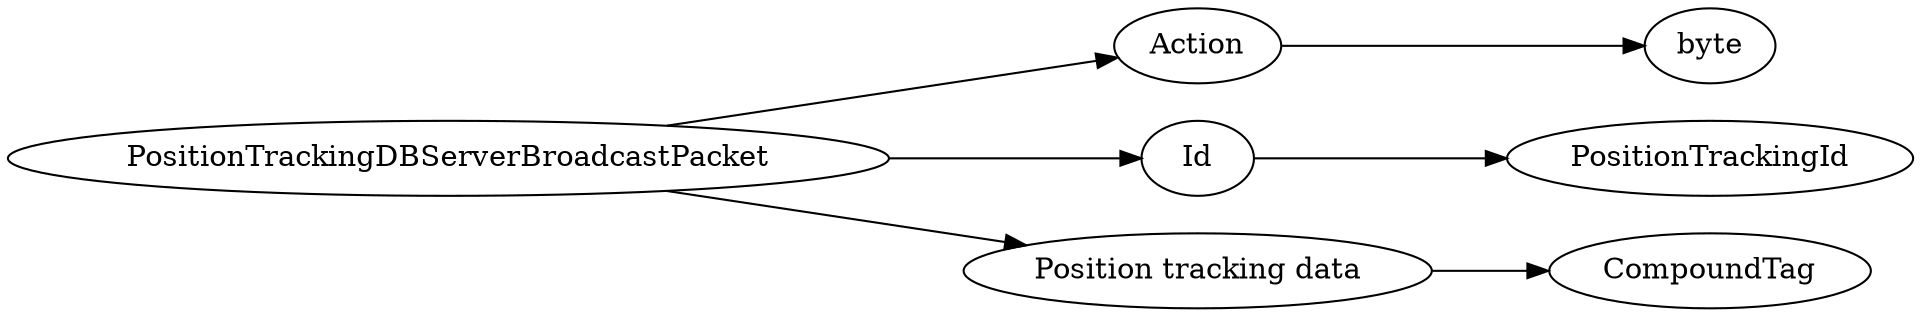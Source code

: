 digraph "PositionTrackingDBServerBroadcastPacket" {
rankdir = LR
0
0 -> 1
1 -> 2
0 -> 3
3 -> 7
0 -> 8
8 -> 9

0 [label="PositionTrackingDBServerBroadcastPacket",comment="name: \"PositionTrackingDBServerBroadcastPacket\", typeName: \"\", id: 0, branchId: 153, recurseId: -1, attributes: 0, notes: \"\""];
1 [label="Action",comment="name: \"Action\", typeName: \"\", id: 1, branchId: 0, recurseId: -1, attributes: 0, notes: \"\""];
2 [label="byte",comment="name: \"byte\", typeName: \"\", id: 2, branchId: 0, recurseId: -1, attributes: 512, notes: \"\""];
3 [label="Id",comment="name: \"Id\", typeName: \"PositionTrackingId\", id: 3, branchId: 0, recurseId: -1, attributes: 256, notes: \"\""];
7 [label="PositionTrackingId",comment="name: \"PositionTrackingId\", typeName: \"\", id: 7, branchId: 0, recurseId: -1, attributes: 512, notes: \"\""];
8 [label="Position tracking data",comment="name: \"Position tracking data\", typeName: \"CompoundTag\", id: 8, branchId: 0, recurseId: -1, attributes: 256, notes: \"CompoundTag for record key:version (byte)id (string)positions (list of (int, int, int))dimension (int)status (byte, record status enum)\""];
9 [label="CompoundTag",comment="name: \"CompoundTag\", typeName: \"\", id: 9, branchId: 0, recurseId: -1, attributes: 512, notes: \"\""];
{ rank = max;2;7;9}

}
